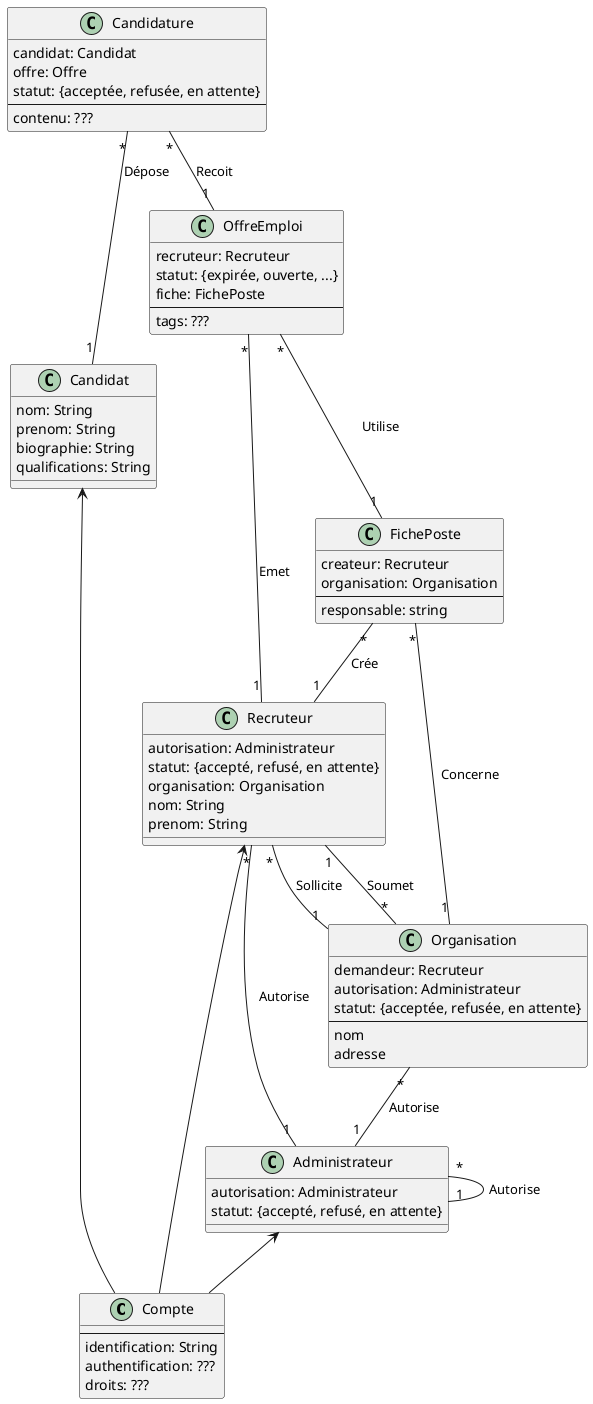 @startuml

class Compte {
    ---
    identification: String
    authentification: ???
    droits: ???
}

class Organisation {
    demandeur: Recruteur
    autorisation: Administrateur
    statut: {acceptée, refusée, en attente}
    ---
    nom
    adresse
}

class Recruteur {
    autorisation: Administrateur
    statut: {accepté, refusé, en attente}
    organisation: Organisation
    nom: String
    prenom: String
}

class Candidat {
    nom: String
    prenom: String
    biographie: String
    qualifications: String
}

class Administrateur {
    autorisation: Administrateur
    statut: {accepté, refusé, en attente}
}

class OffreEmploi {
    recruteur: Recruteur
    statut: {expirée, ouverte, ...}
    fiche: FichePoste
    ---
    tags: ???
}

class Candidature {
    candidat: Candidat
    offre: Offre
    statut: {acceptée, refusée, en attente}
    ---
    contenu: ???
}

class FichePoste {
    createur: Recruteur
    organisation: Organisation
    ---
    responsable: string
}


Candidat <-- Compte
Recruteur <-- Compte
Administrateur <-- Compte
Recruteur "*" -- "1" Organisation: "Sollicite"

Candidature "*" -- "1" OffreEmploi: "Recoit"
Candidature "*" -- "1" Candidat: "Dépose"

OffreEmploi "*" -- "1" Recruteur: "Emet"
Organisation "*" -- "1" Recruteur: "Soumet"

FichePoste "*" -- "1" Recruteur: "Crée"
FichePoste "*" -- "1" Organisation: "Concerne"
OffreEmploi "*" -- "1" FichePoste: "Utilise"

Recruteur "*" -- "1" Administrateur: "Autorise"
Administrateur "*" -- "1" Administrateur: "Autorise"
Organisation "*" -- "1" Administrateur: "Autorise"

@enduml